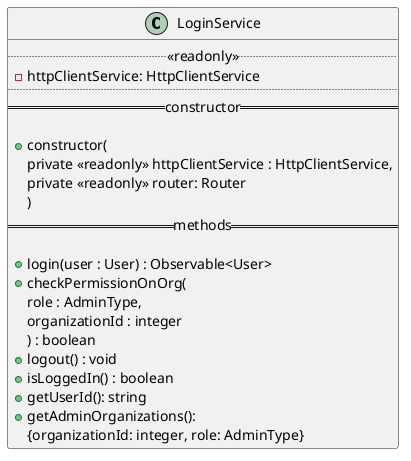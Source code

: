 @startuml LoginService
class LoginService {
  ..<<readonly>>..
  - httpClientService: HttpClientService
  ....
  == constructor ==

  + constructor(
    private <<readonly>> httpClientService : HttpClientService,
    private <<readonly>> router: Router
    )
  == methods ==

  + login(user : User) : Observable<User>
  + checkPermissionOnOrg(
    role : AdminType,
    organizationId : integer
    ) : boolean
  + logout() : void
  + isLoggedIn() : boolean
  + getUserId(): string
  + getAdminOrganizations():
  {organizationId: integer, role: AdminType}
}
@enduml
